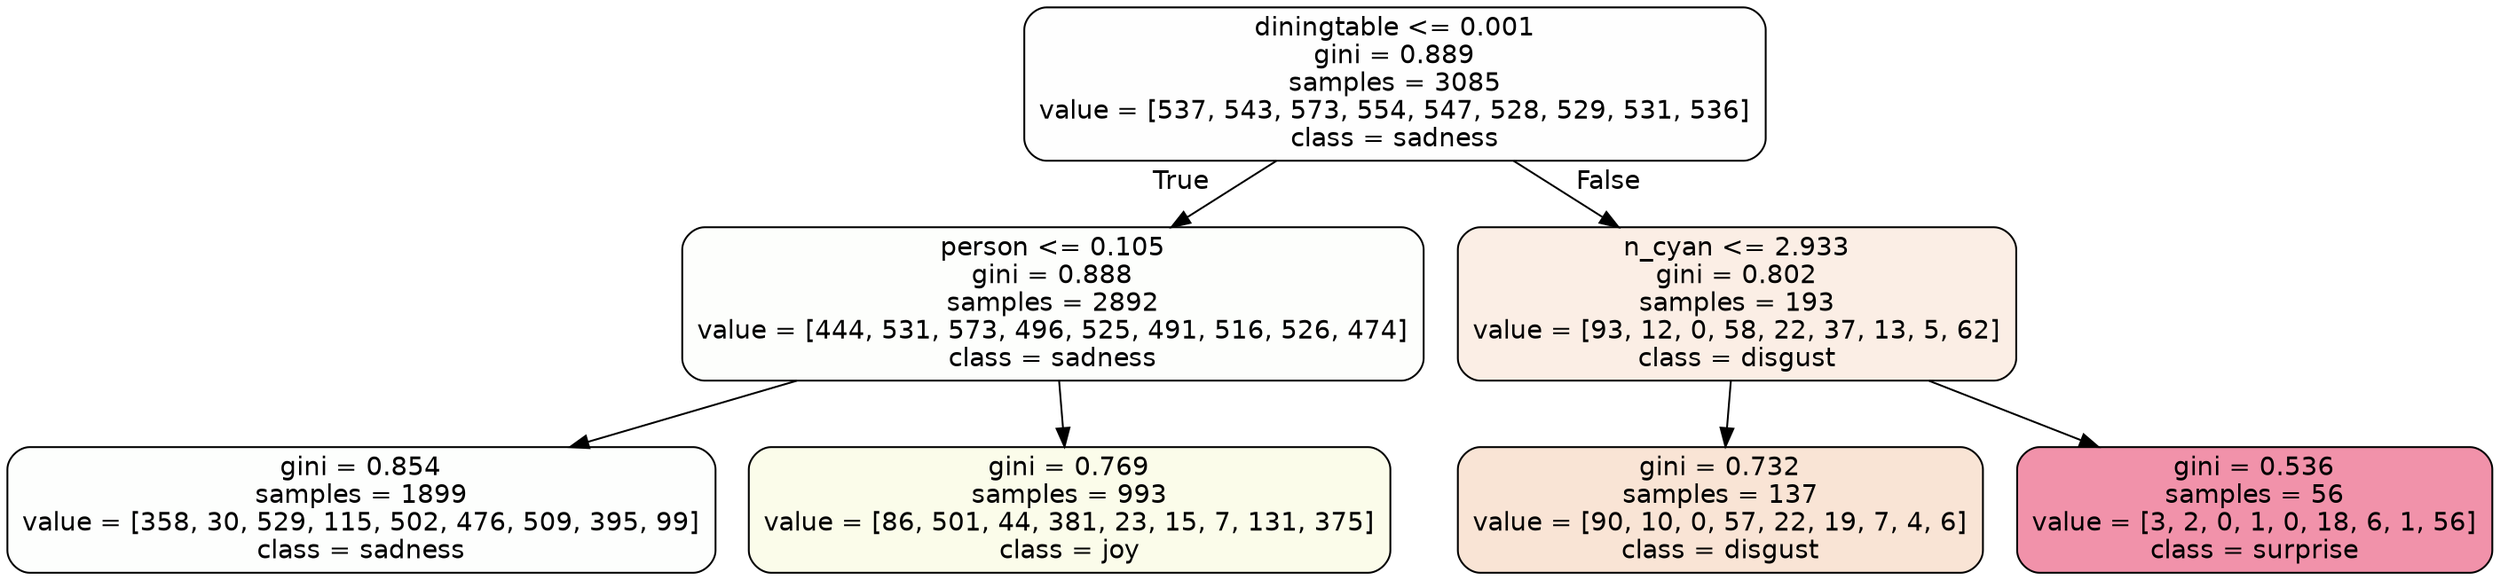 digraph Tree {
node [shape=box, style="filled, rounded", color="black", fontname=helvetica] ;
edge [fontname=helvetica] ;
0 [label="diningtable <= 0.001\ngini = 0.889\nsamples = 3085\nvalue = [537, 543, 573, 554, 547, 528, 529, 531, 536]\nclass = sadness", fillcolor="#64e53901"] ;
1 [label="person <= 0.105\ngini = 0.888\nsamples = 2892\nvalue = [444, 531, 573, 496, 525, 491, 516, 526, 474]\nclass = sadness", fillcolor="#64e53903"] ;
0 -> 1 [labeldistance=2.5, labelangle=45, headlabel="True"] ;
2 [label="gini = 0.854\nsamples = 1899\nvalue = [358, 30, 529, 115, 502, 476, 509, 395, 99]\nclass = sadness", fillcolor="#64e53902"] ;
1 -> 2 ;
3 [label="gini = 0.769\nsamples = 993\nvalue = [86, 501, 44, 381, 23, 15, 7, 131, 375]\nclass = joy", fillcolor="#d7e5391a"] ;
1 -> 3 ;
4 [label="n_cyan <= 2.933\ngini = 0.802\nsamples = 193\nvalue = [93, 12, 0, 58, 22, 37, 13, 5, 62]\nclass = disgust", fillcolor="#e5813921"] ;
0 -> 4 [labeldistance=2.5, labelangle=-45, headlabel="False"] ;
5 [label="gini = 0.732\nsamples = 137\nvalue = [90, 10, 0, 57, 22, 19, 7, 4, 6]\nclass = disgust", fillcolor="#e5813935"] ;
4 -> 5 ;
6 [label="gini = 0.536\nsamples = 56\nvalue = [3, 2, 0, 1, 0, 18, 6, 1, 56]\nclass = surprise", fillcolor="#e539648c"] ;
4 -> 6 ;
}